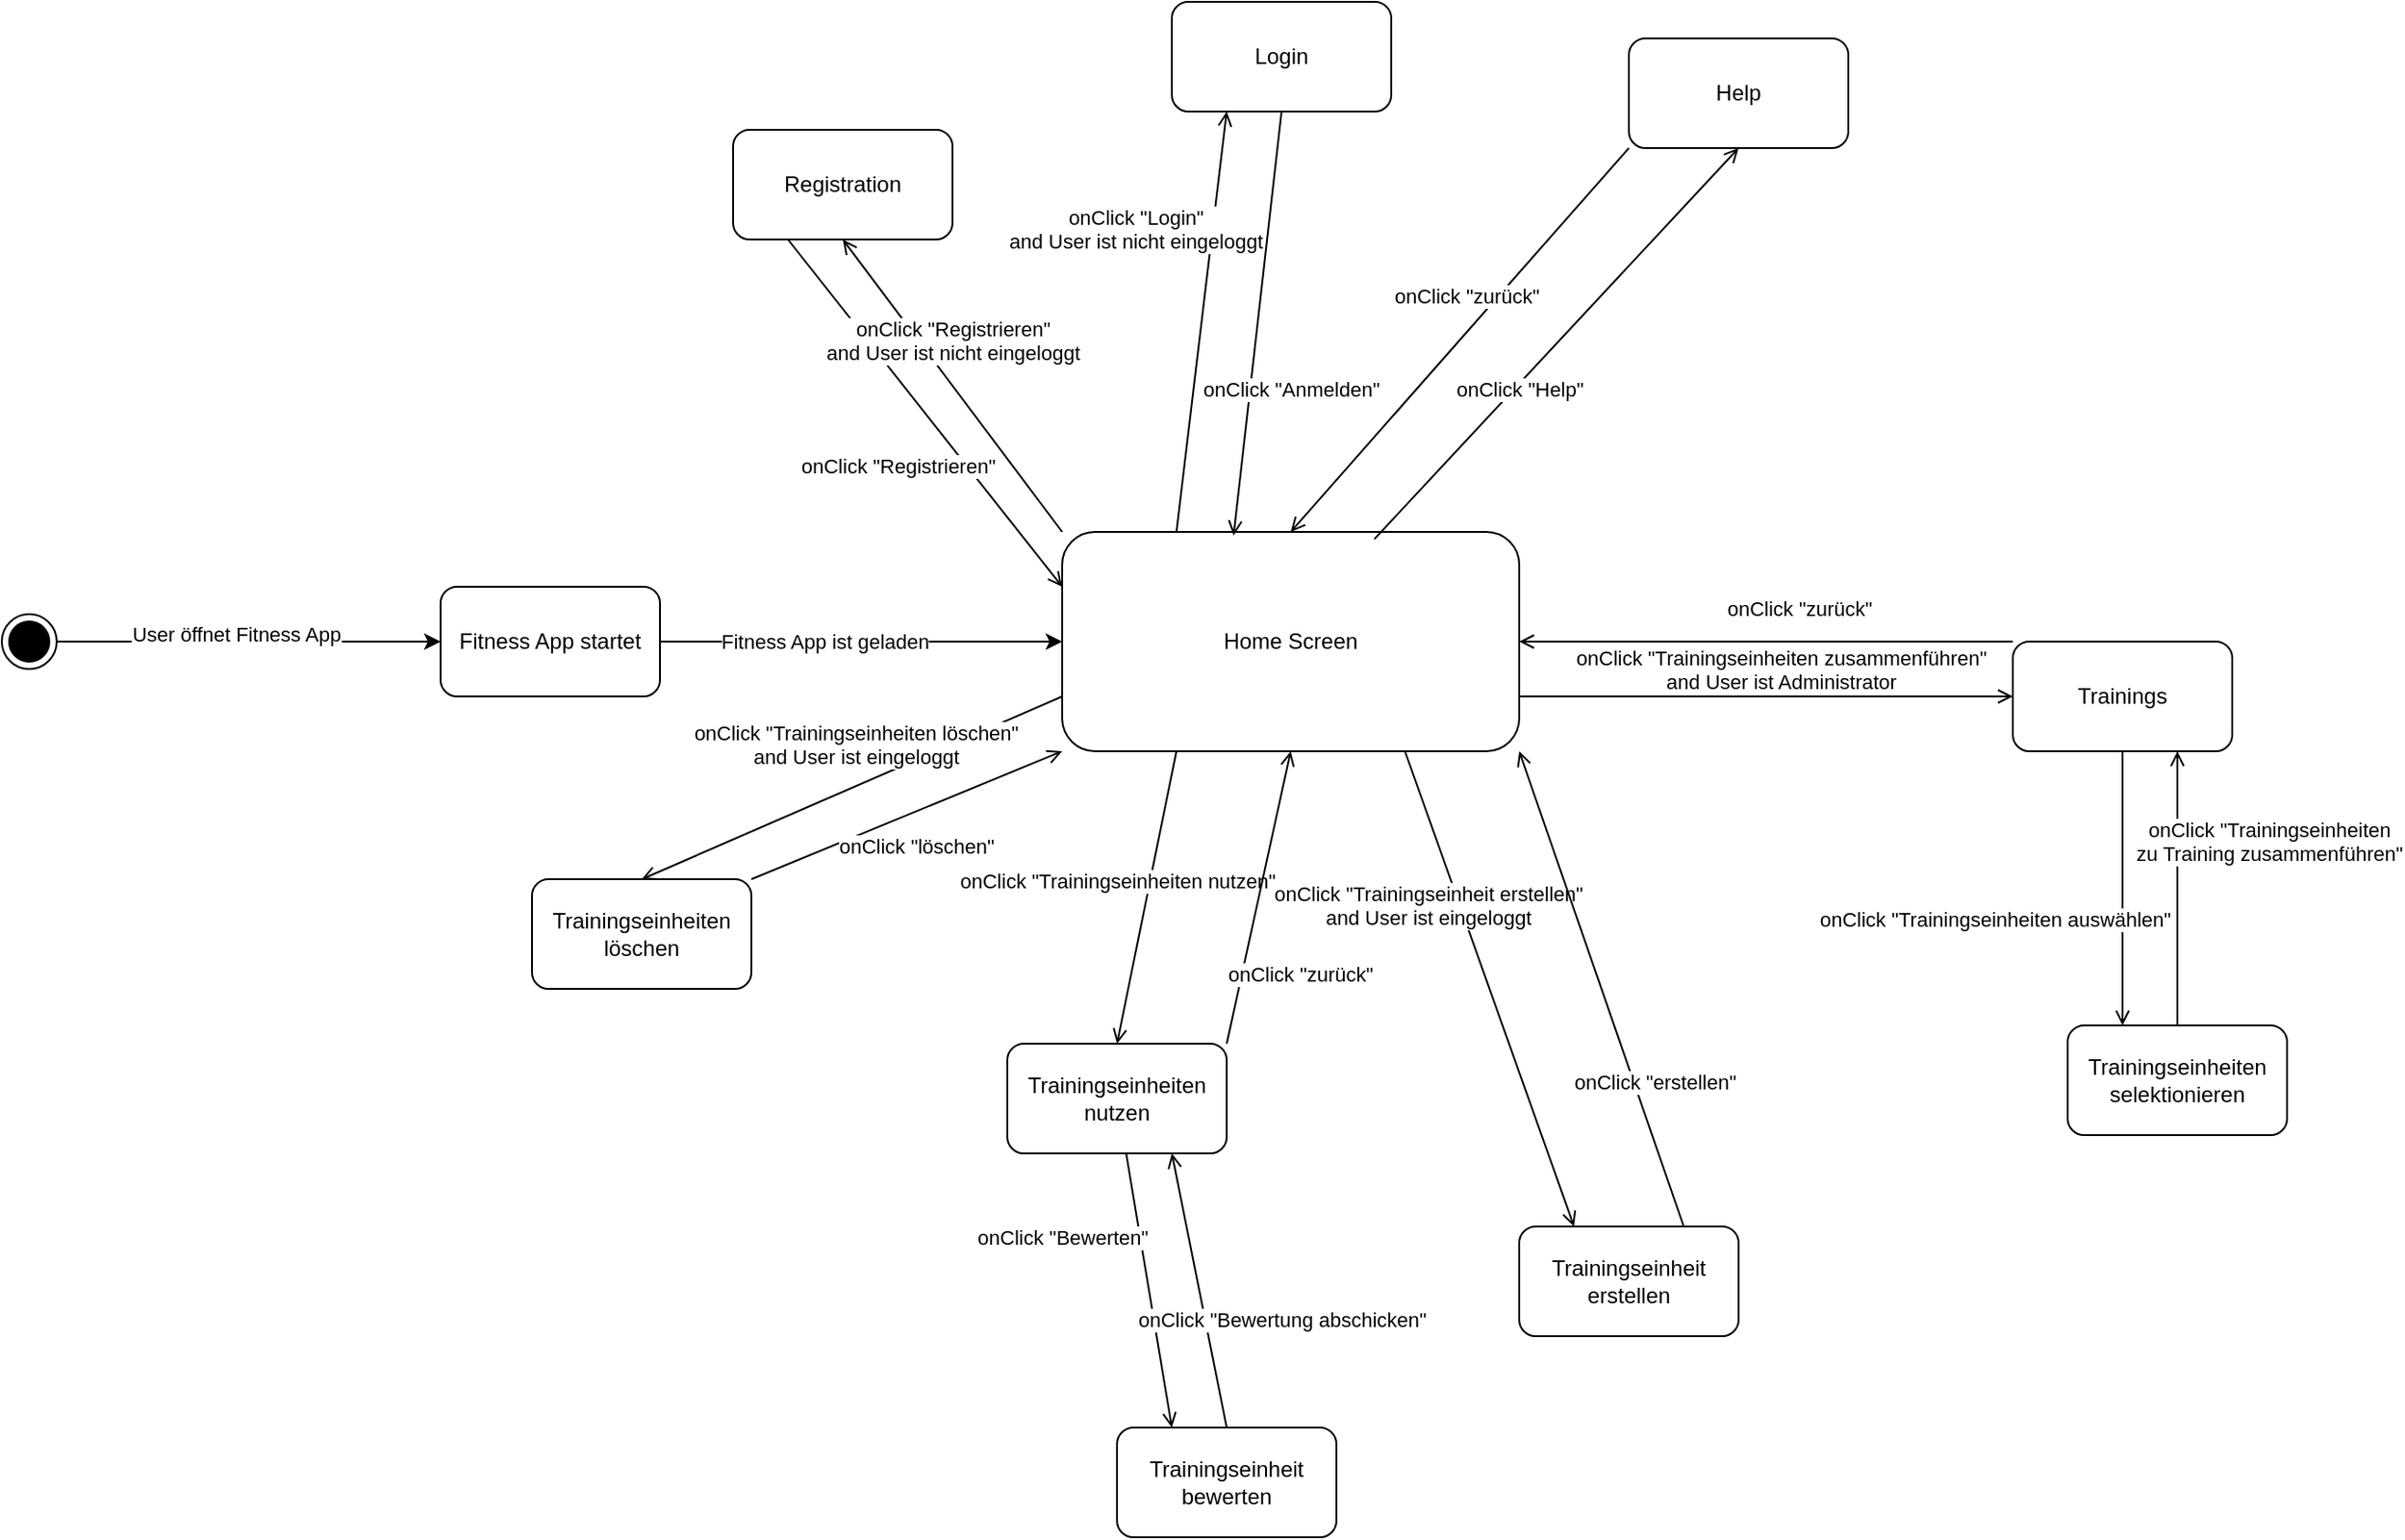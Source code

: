 <mxfile version="20.4.1" type="github">
  <diagram id="59yKYrdZ8OSLuCtYd6CJ" name="Seite-1">
    <mxGraphModel dx="2500" dy="2103" grid="1" gridSize="10" guides="1" tooltips="1" connect="1" arrows="1" fold="1" page="1" pageScale="1" pageWidth="827" pageHeight="1169" math="0" shadow="0">
      <root>
        <mxCell id="0" />
        <mxCell id="1" parent="0" />
        <mxCell id="ajkfXvM7vY-nBLtSQp1p-3" style="edgeStyle=orthogonalEdgeStyle;rounded=0;orthogonalLoop=1;jettySize=auto;html=1;endArrow=classic;endFill=1;" edge="1" parent="1" source="uNNzlU8CO7LDZuqC6dOK-5" target="ajkfXvM7vY-nBLtSQp1p-1">
          <mxGeometry relative="1" as="geometry" />
        </mxCell>
        <mxCell id="ajkfXvM7vY-nBLtSQp1p-4" value="User öffnet Fitness App" style="edgeLabel;html=1;align=center;verticalAlign=middle;resizable=0;points=[];" vertex="1" connectable="0" parent="ajkfXvM7vY-nBLtSQp1p-3">
          <mxGeometry x="-0.245" y="4" relative="1" as="geometry">
            <mxPoint x="18" as="offset" />
          </mxGeometry>
        </mxCell>
        <mxCell id="uNNzlU8CO7LDZuqC6dOK-5" value="" style="ellipse;html=1;shape=endState;fillColor=strokeColor;" parent="1" vertex="1">
          <mxGeometry x="-360" y="185" width="30" height="30" as="geometry" />
        </mxCell>
        <mxCell id="uNNzlU8CO7LDZuqC6dOK-6" value="Home Screen" style="rounded=1;whiteSpace=wrap;html=1;" parent="1" vertex="1">
          <mxGeometry x="220" y="140" width="250" height="120" as="geometry" />
        </mxCell>
        <mxCell id="uNNzlU8CO7LDZuqC6dOK-7" value="" style="endArrow=classic;html=1;rounded=0;entryX=0;entryY=0.5;entryDx=0;entryDy=0;exitX=1;exitY=0.5;exitDx=0;exitDy=0;endFill=1;" parent="1" source="ajkfXvM7vY-nBLtSQp1p-1" target="uNNzlU8CO7LDZuqC6dOK-6" edge="1">
          <mxGeometry width="50" height="50" relative="1" as="geometry">
            <mxPoint x="90" y="165" as="sourcePoint" />
            <mxPoint x="140" y="115" as="targetPoint" />
          </mxGeometry>
        </mxCell>
        <mxCell id="ajkfXvM7vY-nBLtSQp1p-5" value="Fitness App ist geladen" style="edgeLabel;html=1;align=center;verticalAlign=middle;resizable=0;points=[];" vertex="1" connectable="0" parent="uNNzlU8CO7LDZuqC6dOK-7">
          <mxGeometry x="-0.412" y="-1" relative="1" as="geometry">
            <mxPoint x="25" y="-1" as="offset" />
          </mxGeometry>
        </mxCell>
        <mxCell id="uNNzlU8CO7LDZuqC6dOK-11" value="Help" style="rounded=1;whiteSpace=wrap;html=1;" parent="1" vertex="1">
          <mxGeometry x="530" y="-130" width="120" height="60" as="geometry" />
        </mxCell>
        <mxCell id="uNNzlU8CO7LDZuqC6dOK-13" value="" style="endArrow=open;html=1;rounded=0;entryX=0.5;entryY=1;entryDx=0;entryDy=0;endFill=0;exitX=0.683;exitY=0.033;exitDx=0;exitDy=0;exitPerimeter=0;" parent="1" source="uNNzlU8CO7LDZuqC6dOK-6" target="uNNzlU8CO7LDZuqC6dOK-11" edge="1">
          <mxGeometry width="50" height="50" relative="1" as="geometry">
            <mxPoint x="340" y="185" as="sourcePoint" />
            <mxPoint x="480" y="169.5" as="targetPoint" />
          </mxGeometry>
        </mxCell>
        <mxCell id="uNNzlU8CO7LDZuqC6dOK-14" value="onClick &quot;Help&quot;" style="edgeLabel;html=1;align=center;verticalAlign=bottom;resizable=0;points=[];" parent="uNNzlU8CO7LDZuqC6dOK-13" vertex="1" connectable="0">
          <mxGeometry x="-0.387" y="-1" relative="1" as="geometry">
            <mxPoint x="17" y="-9" as="offset" />
          </mxGeometry>
        </mxCell>
        <mxCell id="uNNzlU8CO7LDZuqC6dOK-15" value="" style="endArrow=none;html=1;rounded=0;entryX=0;entryY=1;entryDx=0;entryDy=0;exitX=0.5;exitY=0;exitDx=0;exitDy=0;endFill=0;startArrow=open;startFill=0;" parent="1" source="uNNzlU8CO7LDZuqC6dOK-6" target="uNNzlU8CO7LDZuqC6dOK-11" edge="1">
          <mxGeometry width="50" height="50" relative="1" as="geometry">
            <mxPoint x="340" y="155" as="sourcePoint" />
            <mxPoint x="490" y="155" as="targetPoint" />
          </mxGeometry>
        </mxCell>
        <mxCell id="uNNzlU8CO7LDZuqC6dOK-16" value="onClick &quot;zurück&quot;" style="edgeLabel;html=1;align=center;verticalAlign=bottom;resizable=0;points=[];labelPosition=center;verticalLabelPosition=middle;" parent="uNNzlU8CO7LDZuqC6dOK-15" vertex="1" connectable="0">
          <mxGeometry x="-0.387" y="-1" relative="1" as="geometry">
            <mxPoint x="38" y="-57" as="offset" />
          </mxGeometry>
        </mxCell>
        <mxCell id="uNNzlU8CO7LDZuqC6dOK-18" value="Registration" style="rounded=1;whiteSpace=wrap;html=1;" parent="1" vertex="1">
          <mxGeometry x="40" y="-80" width="120" height="60" as="geometry" />
        </mxCell>
        <mxCell id="uNNzlU8CO7LDZuqC6dOK-21" value="Login" style="rounded=1;whiteSpace=wrap;html=1;" parent="1" vertex="1">
          <mxGeometry x="280" y="-150" width="120" height="60" as="geometry" />
        </mxCell>
        <mxCell id="uNNzlU8CO7LDZuqC6dOK-22" value="" style="endArrow=none;html=1;rounded=0;entryX=0.25;entryY=1;entryDx=0;entryDy=0;exitX=0;exitY=0.25;exitDx=0;exitDy=0;endFill=0;startArrow=open;startFill=0;" parent="1" source="uNNzlU8CO7LDZuqC6dOK-6" target="uNNzlU8CO7LDZuqC6dOK-18" edge="1">
          <mxGeometry width="50" height="50" relative="1" as="geometry">
            <mxPoint y="100" as="sourcePoint" />
            <mxPoint x="130" y="100" as="targetPoint" />
          </mxGeometry>
        </mxCell>
        <mxCell id="uNNzlU8CO7LDZuqC6dOK-23" value="onClick &quot;Registrieren&quot;" style="edgeLabel;html=1;align=center;verticalAlign=bottom;resizable=0;points=[];" parent="uNNzlU8CO7LDZuqC6dOK-22" vertex="1" connectable="0">
          <mxGeometry x="-0.387" y="-1" relative="1" as="geometry">
            <mxPoint x="-45" y="1" as="offset" />
          </mxGeometry>
        </mxCell>
        <mxCell id="uNNzlU8CO7LDZuqC6dOK-24" value="" style="endArrow=open;html=1;rounded=0;entryX=0.5;entryY=1;entryDx=0;entryDy=0;endFill=0;exitX=0;exitY=0;exitDx=0;exitDy=0;" parent="1" source="uNNzlU8CO7LDZuqC6dOK-6" target="uNNzlU8CO7LDZuqC6dOK-18" edge="1">
          <mxGeometry width="50" height="50" relative="1" as="geometry">
            <mxPoint x="180" y="110" as="sourcePoint" />
            <mxPoint x="310" y="110" as="targetPoint" />
          </mxGeometry>
        </mxCell>
        <mxCell id="uNNzlU8CO7LDZuqC6dOK-25" value="onClick &quot;Registrieren&quot;&lt;br&gt;and User ist nicht eingeloggt" style="edgeLabel;html=1;align=center;verticalAlign=bottom;resizable=0;points=[];" parent="uNNzlU8CO7LDZuqC6dOK-24" vertex="1" connectable="0">
          <mxGeometry x="-0.387" y="-1" relative="1" as="geometry">
            <mxPoint x="-24" y="-40" as="offset" />
          </mxGeometry>
        </mxCell>
        <mxCell id="uNNzlU8CO7LDZuqC6dOK-26" value="" style="endArrow=open;html=1;rounded=0;entryX=0.25;entryY=1;entryDx=0;entryDy=0;endFill=0;exitX=0.25;exitY=0;exitDx=0;exitDy=0;" parent="1" source="uNNzlU8CO7LDZuqC6dOK-6" target="uNNzlU8CO7LDZuqC6dOK-21" edge="1">
          <mxGeometry width="50" height="50" relative="1" as="geometry">
            <mxPoint x="270" y="120" as="sourcePoint" />
            <mxPoint x="160" y="60" as="targetPoint" />
          </mxGeometry>
        </mxCell>
        <mxCell id="uNNzlU8CO7LDZuqC6dOK-27" value="onClick &quot;Login&quot;&lt;br&gt;and User ist nicht eingeloggt" style="edgeLabel;html=1;align=center;verticalAlign=bottom;resizable=0;points=[];" parent="uNNzlU8CO7LDZuqC6dOK-26" vertex="1" connectable="0">
          <mxGeometry x="-0.387" y="-1" relative="1" as="geometry">
            <mxPoint x="-32" y="-80" as="offset" />
          </mxGeometry>
        </mxCell>
        <mxCell id="uNNzlU8CO7LDZuqC6dOK-28" value="" style="endArrow=none;html=1;rounded=0;entryX=0.5;entryY=1;entryDx=0;entryDy=0;exitX=0.375;exitY=0.017;exitDx=0;exitDy=0;endFill=0;startArrow=open;startFill=0;exitPerimeter=0;" parent="1" source="uNNzlU8CO7LDZuqC6dOK-6" target="uNNzlU8CO7LDZuqC6dOK-21" edge="1">
          <mxGeometry width="50" height="50" relative="1" as="geometry">
            <mxPoint x="230" y="165" as="sourcePoint" />
            <mxPoint x="90" y="90" as="targetPoint" />
          </mxGeometry>
        </mxCell>
        <mxCell id="uNNzlU8CO7LDZuqC6dOK-29" value="onClick &quot;Anmelden&quot;" style="edgeLabel;html=1;align=center;verticalAlign=bottom;resizable=0;points=[];" parent="uNNzlU8CO7LDZuqC6dOK-28" vertex="1" connectable="0">
          <mxGeometry x="-0.387" y="-1" relative="1" as="geometry">
            <mxPoint x="22" y="-1" as="offset" />
          </mxGeometry>
        </mxCell>
        <mxCell id="uNNzlU8CO7LDZuqC6dOK-30" value="Trainingseinheit bewerten" style="rounded=1;whiteSpace=wrap;html=1;" parent="1" vertex="1">
          <mxGeometry x="250" y="630" width="120" height="60" as="geometry" />
        </mxCell>
        <mxCell id="uNNzlU8CO7LDZuqC6dOK-31" value="Trainingseinheiten löschen" style="rounded=1;whiteSpace=wrap;html=1;" parent="1" vertex="1">
          <mxGeometry x="-70" y="330" width="120" height="60" as="geometry" />
        </mxCell>
        <mxCell id="uNNzlU8CO7LDZuqC6dOK-32" value="Trainingseinheiten nutzen" style="rounded=1;whiteSpace=wrap;html=1;" parent="1" vertex="1">
          <mxGeometry x="190" y="420" width="120" height="60" as="geometry" />
        </mxCell>
        <mxCell id="PUdHqE4t7jzdjfUX0PwX-2" value="" style="endArrow=open;html=1;rounded=0;entryX=0.5;entryY=0;entryDx=0;entryDy=0;endFill=0;exitX=0;exitY=0.75;exitDx=0;exitDy=0;" parent="1" source="uNNzlU8CO7LDZuqC6dOK-6" target="uNNzlU8CO7LDZuqC6dOK-31" edge="1">
          <mxGeometry width="50" height="50" relative="1" as="geometry">
            <mxPoint x="250" y="325" as="sourcePoint" />
            <mxPoint x="130" y="185" as="targetPoint" />
          </mxGeometry>
        </mxCell>
        <mxCell id="PUdHqE4t7jzdjfUX0PwX-3" value="onClick &quot;Trainingseinheiten löschen&quot;&lt;br&gt;and User ist eingeloggt" style="edgeLabel;html=1;align=center;verticalAlign=bottom;resizable=0;points=[];" parent="PUdHqE4t7jzdjfUX0PwX-2" vertex="1" connectable="0">
          <mxGeometry x="-0.387" y="-1" relative="1" as="geometry">
            <mxPoint x="-42" y="12" as="offset" />
          </mxGeometry>
        </mxCell>
        <mxCell id="PUdHqE4t7jzdjfUX0PwX-4" value="" style="endArrow=open;html=1;rounded=0;entryX=0.5;entryY=0;entryDx=0;entryDy=0;endFill=0;exitX=0.25;exitY=1;exitDx=0;exitDy=0;" parent="1" source="uNNzlU8CO7LDZuqC6dOK-6" target="uNNzlU8CO7LDZuqC6dOK-32" edge="1">
          <mxGeometry width="50" height="50" relative="1" as="geometry">
            <mxPoint x="250" y="220" as="sourcePoint" />
            <mxPoint x="160" y="295" as="targetPoint" />
          </mxGeometry>
        </mxCell>
        <mxCell id="PUdHqE4t7jzdjfUX0PwX-5" value="onClick &quot;Trainingseinheiten nutzen&quot;" style="edgeLabel;html=1;align=center;verticalAlign=bottom;resizable=0;points=[];" parent="PUdHqE4t7jzdjfUX0PwX-4" vertex="1" connectable="0">
          <mxGeometry x="-0.387" y="-1" relative="1" as="geometry">
            <mxPoint x="-22" y="31" as="offset" />
          </mxGeometry>
        </mxCell>
        <mxCell id="PUdHqE4t7jzdjfUX0PwX-6" value="" style="endArrow=open;html=1;rounded=0;entryX=0;entryY=1;entryDx=0;entryDy=0;endFill=0;exitX=1;exitY=0;exitDx=0;exitDy=0;" parent="1" source="uNNzlU8CO7LDZuqC6dOK-31" target="uNNzlU8CO7LDZuqC6dOK-6" edge="1">
          <mxGeometry width="50" height="50" relative="1" as="geometry">
            <mxPoint x="230" y="230" as="sourcePoint" />
            <mxPoint x="100" y="275" as="targetPoint" />
          </mxGeometry>
        </mxCell>
        <mxCell id="PUdHqE4t7jzdjfUX0PwX-7" value="onClick &quot;löschen&quot;" style="edgeLabel;html=1;align=center;verticalAlign=bottom;resizable=0;points=[];" parent="PUdHqE4t7jzdjfUX0PwX-6" vertex="1" connectable="0">
          <mxGeometry x="-0.387" y="-1" relative="1" as="geometry">
            <mxPoint x="37" y="11" as="offset" />
          </mxGeometry>
        </mxCell>
        <mxCell id="PUdHqE4t7jzdjfUX0PwX-8" value="" style="endArrow=open;html=1;rounded=0;entryX=0.25;entryY=0;entryDx=0;entryDy=0;endFill=0;" parent="1" source="uNNzlU8CO7LDZuqC6dOK-32" target="uNNzlU8CO7LDZuqC6dOK-30" edge="1">
          <mxGeometry width="50" height="50" relative="1" as="geometry">
            <mxPoint x="290" y="286.27" as="sourcePoint" />
            <mxPoint x="220" y="396.27" as="targetPoint" />
          </mxGeometry>
        </mxCell>
        <mxCell id="PUdHqE4t7jzdjfUX0PwX-9" value="onClick &quot;Bewerten&quot;" style="edgeLabel;html=1;align=center;verticalAlign=bottom;resizable=0;points=[];" parent="PUdHqE4t7jzdjfUX0PwX-8" vertex="1" connectable="0">
          <mxGeometry x="-0.387" y="-1" relative="1" as="geometry">
            <mxPoint x="-42" y="8" as="offset" />
          </mxGeometry>
        </mxCell>
        <mxCell id="PUdHqE4t7jzdjfUX0PwX-11" value="" style="endArrow=open;html=1;rounded=0;entryX=0.75;entryY=1;entryDx=0;entryDy=0;endFill=0;exitX=0.5;exitY=0;exitDx=0;exitDy=0;" parent="1" source="uNNzlU8CO7LDZuqC6dOK-30" target="uNNzlU8CO7LDZuqC6dOK-32" edge="1">
          <mxGeometry width="50" height="50" relative="1" as="geometry">
            <mxPoint x="314" y="426.27" as="sourcePoint" />
            <mxPoint x="370" y="496.27" as="targetPoint" />
          </mxGeometry>
        </mxCell>
        <mxCell id="PUdHqE4t7jzdjfUX0PwX-12" value="onClick &quot;Bewertung abschicken&quot;" style="edgeLabel;html=1;align=center;verticalAlign=bottom;resizable=0;points=[];" parent="PUdHqE4t7jzdjfUX0PwX-11" vertex="1" connectable="0">
          <mxGeometry x="-0.387" y="-1" relative="1" as="geometry">
            <mxPoint x="38" y="-4" as="offset" />
          </mxGeometry>
        </mxCell>
        <mxCell id="PUdHqE4t7jzdjfUX0PwX-13" value="Trainingseinheit erstellen" style="rounded=1;whiteSpace=wrap;html=1;" parent="1" vertex="1">
          <mxGeometry x="470" y="520" width="120" height="60" as="geometry" />
        </mxCell>
        <mxCell id="PUdHqE4t7jzdjfUX0PwX-14" value="" style="endArrow=open;html=1;rounded=0;entryX=0.25;entryY=0;entryDx=0;entryDy=0;endFill=0;exitX=0.75;exitY=1;exitDx=0;exitDy=0;" parent="1" source="uNNzlU8CO7LDZuqC6dOK-6" target="PUdHqE4t7jzdjfUX0PwX-13" edge="1">
          <mxGeometry width="50" height="50" relative="1" as="geometry">
            <mxPoint x="260" y="210" as="sourcePoint" />
            <mxPoint x="160" y="350" as="targetPoint" />
          </mxGeometry>
        </mxCell>
        <mxCell id="PUdHqE4t7jzdjfUX0PwX-15" value="onClick &quot;Trainingseinheit erstellen&quot;&lt;br&gt;and User ist eingeloggt" style="edgeLabel;html=1;align=center;verticalAlign=bottom;resizable=0;points=[];" parent="PUdHqE4t7jzdjfUX0PwX-14" vertex="1" connectable="0">
          <mxGeometry x="-0.387" y="-1" relative="1" as="geometry">
            <mxPoint x="-15" y="20" as="offset" />
          </mxGeometry>
        </mxCell>
        <mxCell id="PUdHqE4t7jzdjfUX0PwX-16" value="" style="endArrow=open;html=1;rounded=0;entryX=1;entryY=1;entryDx=0;entryDy=0;endFill=0;exitX=0.75;exitY=0;exitDx=0;exitDy=0;" parent="1" source="PUdHqE4t7jzdjfUX0PwX-13" target="uNNzlU8CO7LDZuqC6dOK-6" edge="1">
          <mxGeometry width="50" height="50" relative="1" as="geometry">
            <mxPoint x="320" y="210" as="sourcePoint" />
            <mxPoint x="390" y="340" as="targetPoint" />
          </mxGeometry>
        </mxCell>
        <mxCell id="PUdHqE4t7jzdjfUX0PwX-17" value="onClick &quot;erstellen&quot;" style="edgeLabel;html=1;align=center;verticalAlign=bottom;resizable=0;points=[];" parent="PUdHqE4t7jzdjfUX0PwX-16" vertex="1" connectable="0">
          <mxGeometry x="-0.387" y="-1" relative="1" as="geometry">
            <mxPoint x="10" y="10" as="offset" />
          </mxGeometry>
        </mxCell>
        <mxCell id="PUdHqE4t7jzdjfUX0PwX-18" value="Trainings" style="rounded=1;whiteSpace=wrap;html=1;" parent="1" vertex="1">
          <mxGeometry x="740" y="200" width="120" height="60" as="geometry" />
        </mxCell>
        <mxCell id="PUdHqE4t7jzdjfUX0PwX-19" value="" style="endArrow=open;html=1;rounded=0;entryX=0;entryY=0.5;entryDx=0;entryDy=0;endFill=0;exitX=1;exitY=0.75;exitDx=0;exitDy=0;" parent="1" source="uNNzlU8CO7LDZuqC6dOK-6" target="PUdHqE4t7jzdjfUX0PwX-18" edge="1">
          <mxGeometry width="50" height="50" relative="1" as="geometry">
            <mxPoint x="540" y="330" as="sourcePoint" />
            <mxPoint x="450" y="130" as="targetPoint" />
          </mxGeometry>
        </mxCell>
        <mxCell id="PUdHqE4t7jzdjfUX0PwX-20" value="onClick &quot;Trainingseinheiten zusammenführen&quot;&lt;br&gt;and User ist Administrator" style="edgeLabel;html=1;align=center;verticalAlign=bottom;resizable=0;points=[];" parent="PUdHqE4t7jzdjfUX0PwX-19" vertex="1" connectable="0">
          <mxGeometry x="-0.387" y="-1" relative="1" as="geometry">
            <mxPoint x="60" y="-1" as="offset" />
          </mxGeometry>
        </mxCell>
        <mxCell id="PUdHqE4t7jzdjfUX0PwX-21" value="Trainingseinheiten selektionieren" style="rounded=1;whiteSpace=wrap;html=1;" parent="1" vertex="1">
          <mxGeometry x="770" y="410" width="120" height="60" as="geometry" />
        </mxCell>
        <mxCell id="PUdHqE4t7jzdjfUX0PwX-22" value="" style="endArrow=open;html=1;rounded=0;entryX=0.25;entryY=0;entryDx=0;entryDy=0;endFill=0;exitX=0.5;exitY=1;exitDx=0;exitDy=0;" parent="1" source="PUdHqE4t7jzdjfUX0PwX-18" target="PUdHqE4t7jzdjfUX0PwX-21" edge="1">
          <mxGeometry width="50" height="50" relative="1" as="geometry">
            <mxPoint x="580" y="456.27" as="sourcePoint" />
            <mxPoint x="730" y="591.27" as="targetPoint" />
          </mxGeometry>
        </mxCell>
        <mxCell id="PUdHqE4t7jzdjfUX0PwX-23" value="onClick &quot;Trainingseinheiten auswählen&quot;" style="edgeLabel;html=1;align=center;verticalAlign=bottom;resizable=0;points=[];" parent="PUdHqE4t7jzdjfUX0PwX-22" vertex="1" connectable="0">
          <mxGeometry x="-0.387" y="-1" relative="1" as="geometry">
            <mxPoint x="-69" y="54" as="offset" />
          </mxGeometry>
        </mxCell>
        <mxCell id="PUdHqE4t7jzdjfUX0PwX-24" value="" style="endArrow=open;html=1;rounded=0;entryX=0.75;entryY=1;entryDx=0;entryDy=0;endFill=0;exitX=0.5;exitY=0;exitDx=0;exitDy=0;" parent="1" source="PUdHqE4t7jzdjfUX0PwX-21" target="PUdHqE4t7jzdjfUX0PwX-18" edge="1">
          <mxGeometry width="50" height="50" relative="1" as="geometry">
            <mxPoint x="590" y="476.27" as="sourcePoint" />
            <mxPoint x="680" y="566.27" as="targetPoint" />
          </mxGeometry>
        </mxCell>
        <mxCell id="PUdHqE4t7jzdjfUX0PwX-25" value="onClick &quot;Trainingseinheiten&lt;br&gt;zu Training zusammenführen&quot;" style="edgeLabel;html=1;align=center;verticalAlign=bottom;resizable=0;points=[];" parent="PUdHqE4t7jzdjfUX0PwX-24" vertex="1" connectable="0">
          <mxGeometry x="-0.387" y="-1" relative="1" as="geometry">
            <mxPoint x="49" y="-40" as="offset" />
          </mxGeometry>
        </mxCell>
        <mxCell id="PUdHqE4t7jzdjfUX0PwX-29" value="" style="endArrow=open;html=1;rounded=0;entryX=1;entryY=0.5;entryDx=0;entryDy=0;endFill=0;exitX=0;exitY=0;exitDx=0;exitDy=0;" parent="1" source="PUdHqE4t7jzdjfUX0PwX-18" target="uNNzlU8CO7LDZuqC6dOK-6" edge="1">
          <mxGeometry width="50" height="50" relative="1" as="geometry">
            <mxPoint x="350" y="195" as="sourcePoint" />
            <mxPoint x="500" y="370" as="targetPoint" />
          </mxGeometry>
        </mxCell>
        <mxCell id="PUdHqE4t7jzdjfUX0PwX-30" value="onClick &quot;zurück&quot;" style="edgeLabel;html=1;align=center;verticalAlign=bottom;resizable=0;points=[];" parent="PUdHqE4t7jzdjfUX0PwX-29" vertex="1" connectable="0">
          <mxGeometry x="-0.387" y="-1" relative="1" as="geometry">
            <mxPoint x="-34" y="-9" as="offset" />
          </mxGeometry>
        </mxCell>
        <mxCell id="PUdHqE4t7jzdjfUX0PwX-31" value="" style="endArrow=open;html=1;rounded=0;entryX=0.5;entryY=1;entryDx=0;entryDy=0;endFill=0;exitX=1;exitY=0;exitDx=0;exitDy=0;" parent="1" source="uNNzlU8CO7LDZuqC6dOK-32" target="uNNzlU8CO7LDZuqC6dOK-6" edge="1">
          <mxGeometry width="50" height="50" relative="1" as="geometry">
            <mxPoint x="320" y="640" as="sourcePoint" />
            <mxPoint x="290" y="490" as="targetPoint" />
          </mxGeometry>
        </mxCell>
        <mxCell id="PUdHqE4t7jzdjfUX0PwX-32" value="onClick &quot;zurück&quot;" style="edgeLabel;html=1;align=center;verticalAlign=bottom;resizable=0;points=[];" parent="PUdHqE4t7jzdjfUX0PwX-31" vertex="1" connectable="0">
          <mxGeometry x="-0.387" y="-1" relative="1" as="geometry">
            <mxPoint x="28" y="19" as="offset" />
          </mxGeometry>
        </mxCell>
        <mxCell id="ajkfXvM7vY-nBLtSQp1p-1" value="Fitness App startet" style="rounded=1;whiteSpace=wrap;html=1;" vertex="1" parent="1">
          <mxGeometry x="-120" y="170" width="120" height="60" as="geometry" />
        </mxCell>
      </root>
    </mxGraphModel>
  </diagram>
</mxfile>
